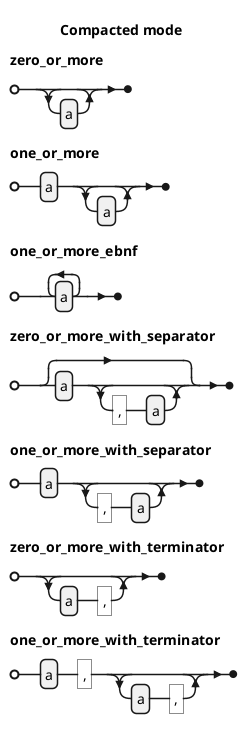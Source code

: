 @startebnf
!pragma compact
title Compacted mode

zero_or_more = {a};
one_or_more = a, {a};
one_or_more_ebnf = {a}-;

zero_or_more_with_separator = [a, {',', a}];
one_or_more_with_separator = a, {',', a};
zero_or_more_with_terminator = {a, ','};
one_or_more_with_terminator = a, ',', {a, ','};

@endebnf
